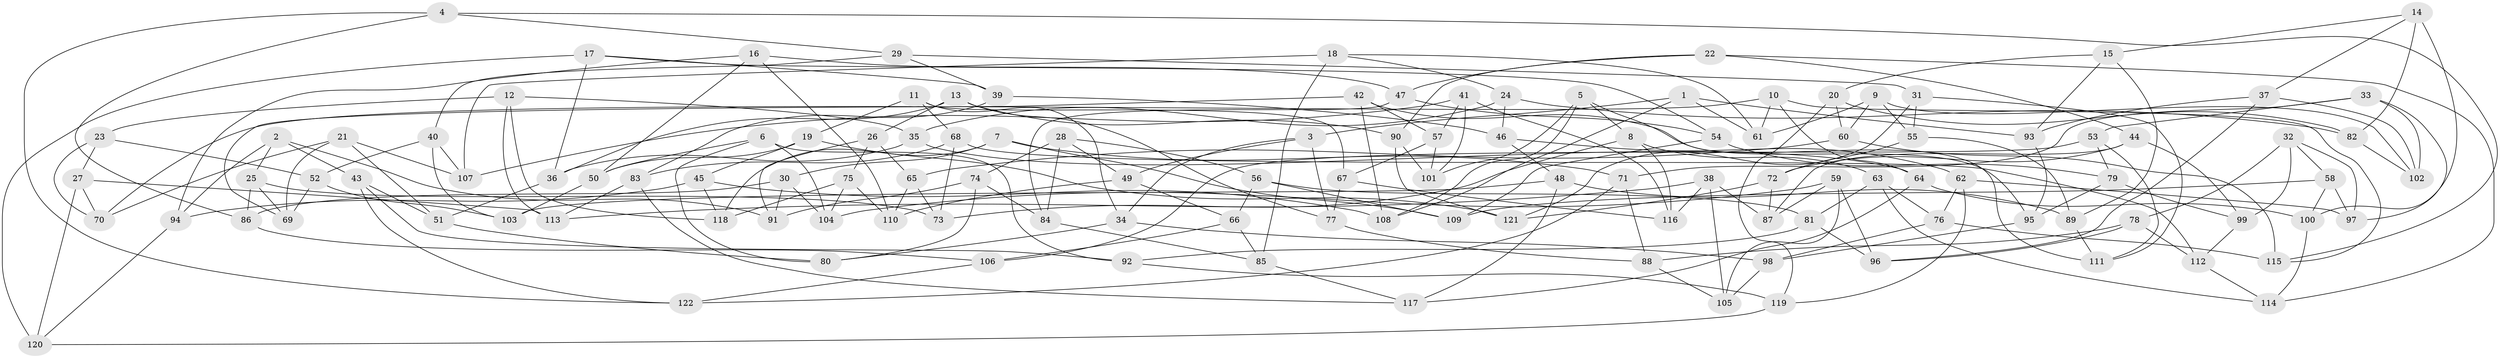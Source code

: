 // Generated by graph-tools (version 1.1) at 2025/50/03/09/25 03:50:47]
// undirected, 122 vertices, 244 edges
graph export_dot {
graph [start="1"]
  node [color=gray90,style=filled];
  1;
  2;
  3;
  4;
  5;
  6;
  7;
  8;
  9;
  10;
  11;
  12;
  13;
  14;
  15;
  16;
  17;
  18;
  19;
  20;
  21;
  22;
  23;
  24;
  25;
  26;
  27;
  28;
  29;
  30;
  31;
  32;
  33;
  34;
  35;
  36;
  37;
  38;
  39;
  40;
  41;
  42;
  43;
  44;
  45;
  46;
  47;
  48;
  49;
  50;
  51;
  52;
  53;
  54;
  55;
  56;
  57;
  58;
  59;
  60;
  61;
  62;
  63;
  64;
  65;
  66;
  67;
  68;
  69;
  70;
  71;
  72;
  73;
  74;
  75;
  76;
  77;
  78;
  79;
  80;
  81;
  82;
  83;
  84;
  85;
  86;
  87;
  88;
  89;
  90;
  91;
  92;
  93;
  94;
  95;
  96;
  97;
  98;
  99;
  100;
  101;
  102;
  103;
  104;
  105;
  106;
  107;
  108;
  109;
  110;
  111;
  112;
  113;
  114;
  115;
  116;
  117;
  118;
  119;
  120;
  121;
  122;
  1 -- 108;
  1 -- 3;
  1 -- 93;
  1 -- 61;
  2 -- 43;
  2 -- 91;
  2 -- 94;
  2 -- 25;
  3 -- 77;
  3 -- 49;
  3 -- 34;
  4 -- 115;
  4 -- 29;
  4 -- 86;
  4 -- 122;
  5 -- 108;
  5 -- 8;
  5 -- 111;
  5 -- 101;
  6 -- 92;
  6 -- 104;
  6 -- 50;
  6 -- 80;
  7 -- 109;
  7 -- 71;
  7 -- 118;
  7 -- 30;
  8 -- 63;
  8 -- 73;
  8 -- 116;
  9 -- 60;
  9 -- 61;
  9 -- 102;
  9 -- 55;
  10 -- 70;
  10 -- 64;
  10 -- 61;
  10 -- 115;
  11 -- 19;
  11 -- 34;
  11 -- 67;
  11 -- 68;
  12 -- 23;
  12 -- 35;
  12 -- 113;
  12 -- 118;
  13 -- 77;
  13 -- 36;
  13 -- 90;
  13 -- 26;
  14 -- 100;
  14 -- 15;
  14 -- 82;
  14 -- 37;
  15 -- 89;
  15 -- 93;
  15 -- 20;
  16 -- 94;
  16 -- 110;
  16 -- 47;
  16 -- 50;
  17 -- 54;
  17 -- 120;
  17 -- 36;
  17 -- 39;
  18 -- 24;
  18 -- 85;
  18 -- 61;
  18 -- 107;
  19 -- 121;
  19 -- 45;
  19 -- 50;
  20 -- 119;
  20 -- 60;
  20 -- 82;
  21 -- 69;
  21 -- 51;
  21 -- 107;
  21 -- 70;
  22 -- 114;
  22 -- 44;
  22 -- 90;
  22 -- 47;
  23 -- 27;
  23 -- 70;
  23 -- 52;
  24 -- 35;
  24 -- 82;
  24 -- 46;
  25 -- 69;
  25 -- 86;
  25 -- 73;
  26 -- 75;
  26 -- 65;
  26 -- 91;
  27 -- 113;
  27 -- 70;
  27 -- 120;
  28 -- 49;
  28 -- 84;
  28 -- 56;
  28 -- 74;
  29 -- 39;
  29 -- 31;
  29 -- 40;
  30 -- 91;
  30 -- 86;
  30 -- 104;
  31 -- 55;
  31 -- 121;
  31 -- 111;
  32 -- 78;
  32 -- 99;
  32 -- 58;
  32 -- 97;
  33 -- 53;
  33 -- 71;
  33 -- 102;
  33 -- 97;
  34 -- 98;
  34 -- 80;
  35 -- 36;
  35 -- 64;
  36 -- 51;
  37 -- 93;
  37 -- 102;
  37 -- 96;
  38 -- 87;
  38 -- 105;
  38 -- 113;
  38 -- 116;
  39 -- 83;
  39 -- 46;
  40 -- 107;
  40 -- 52;
  40 -- 103;
  41 -- 101;
  41 -- 57;
  41 -- 107;
  41 -- 116;
  42 -- 95;
  42 -- 69;
  42 -- 57;
  42 -- 108;
  43 -- 92;
  43 -- 122;
  43 -- 51;
  44 -- 72;
  44 -- 99;
  44 -- 87;
  45 -- 118;
  45 -- 108;
  45 -- 94;
  46 -- 62;
  46 -- 48;
  47 -- 54;
  47 -- 84;
  48 -- 89;
  48 -- 117;
  48 -- 103;
  49 -- 66;
  49 -- 110;
  50 -- 103;
  51 -- 80;
  52 -- 103;
  52 -- 69;
  53 -- 79;
  53 -- 111;
  53 -- 106;
  54 -- 79;
  54 -- 109;
  55 -- 89;
  55 -- 72;
  56 -- 81;
  56 -- 109;
  56 -- 66;
  57 -- 67;
  57 -- 101;
  58 -- 97;
  58 -- 100;
  58 -- 109;
  59 -- 96;
  59 -- 87;
  59 -- 105;
  59 -- 104;
  60 -- 115;
  60 -- 65;
  62 -- 119;
  62 -- 97;
  62 -- 76;
  63 -- 114;
  63 -- 81;
  63 -- 76;
  64 -- 100;
  64 -- 117;
  65 -- 73;
  65 -- 110;
  66 -- 85;
  66 -- 106;
  67 -- 116;
  67 -- 77;
  68 -- 112;
  68 -- 73;
  68 -- 83;
  71 -- 88;
  71 -- 122;
  72 -- 121;
  72 -- 87;
  74 -- 80;
  74 -- 91;
  74 -- 84;
  75 -- 110;
  75 -- 104;
  75 -- 118;
  76 -- 98;
  76 -- 115;
  77 -- 88;
  78 -- 96;
  78 -- 88;
  78 -- 112;
  79 -- 99;
  79 -- 95;
  81 -- 96;
  81 -- 92;
  82 -- 102;
  83 -- 113;
  83 -- 117;
  84 -- 85;
  85 -- 117;
  86 -- 106;
  88 -- 105;
  89 -- 111;
  90 -- 101;
  90 -- 121;
  92 -- 119;
  93 -- 95;
  94 -- 120;
  95 -- 98;
  98 -- 105;
  99 -- 112;
  100 -- 114;
  106 -- 122;
  112 -- 114;
  119 -- 120;
}
